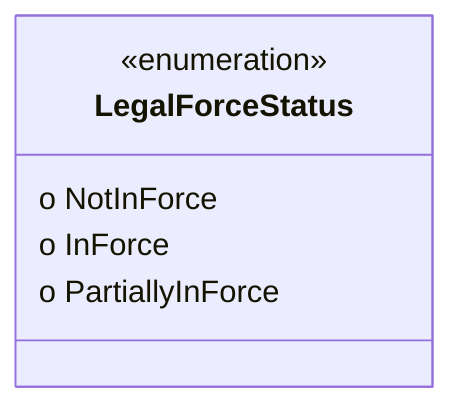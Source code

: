 classDiagram
  class LegalForceStatus {
<<enumeration>>
  o NotInForce
  o InForce
  o PartiallyInForce
 }
